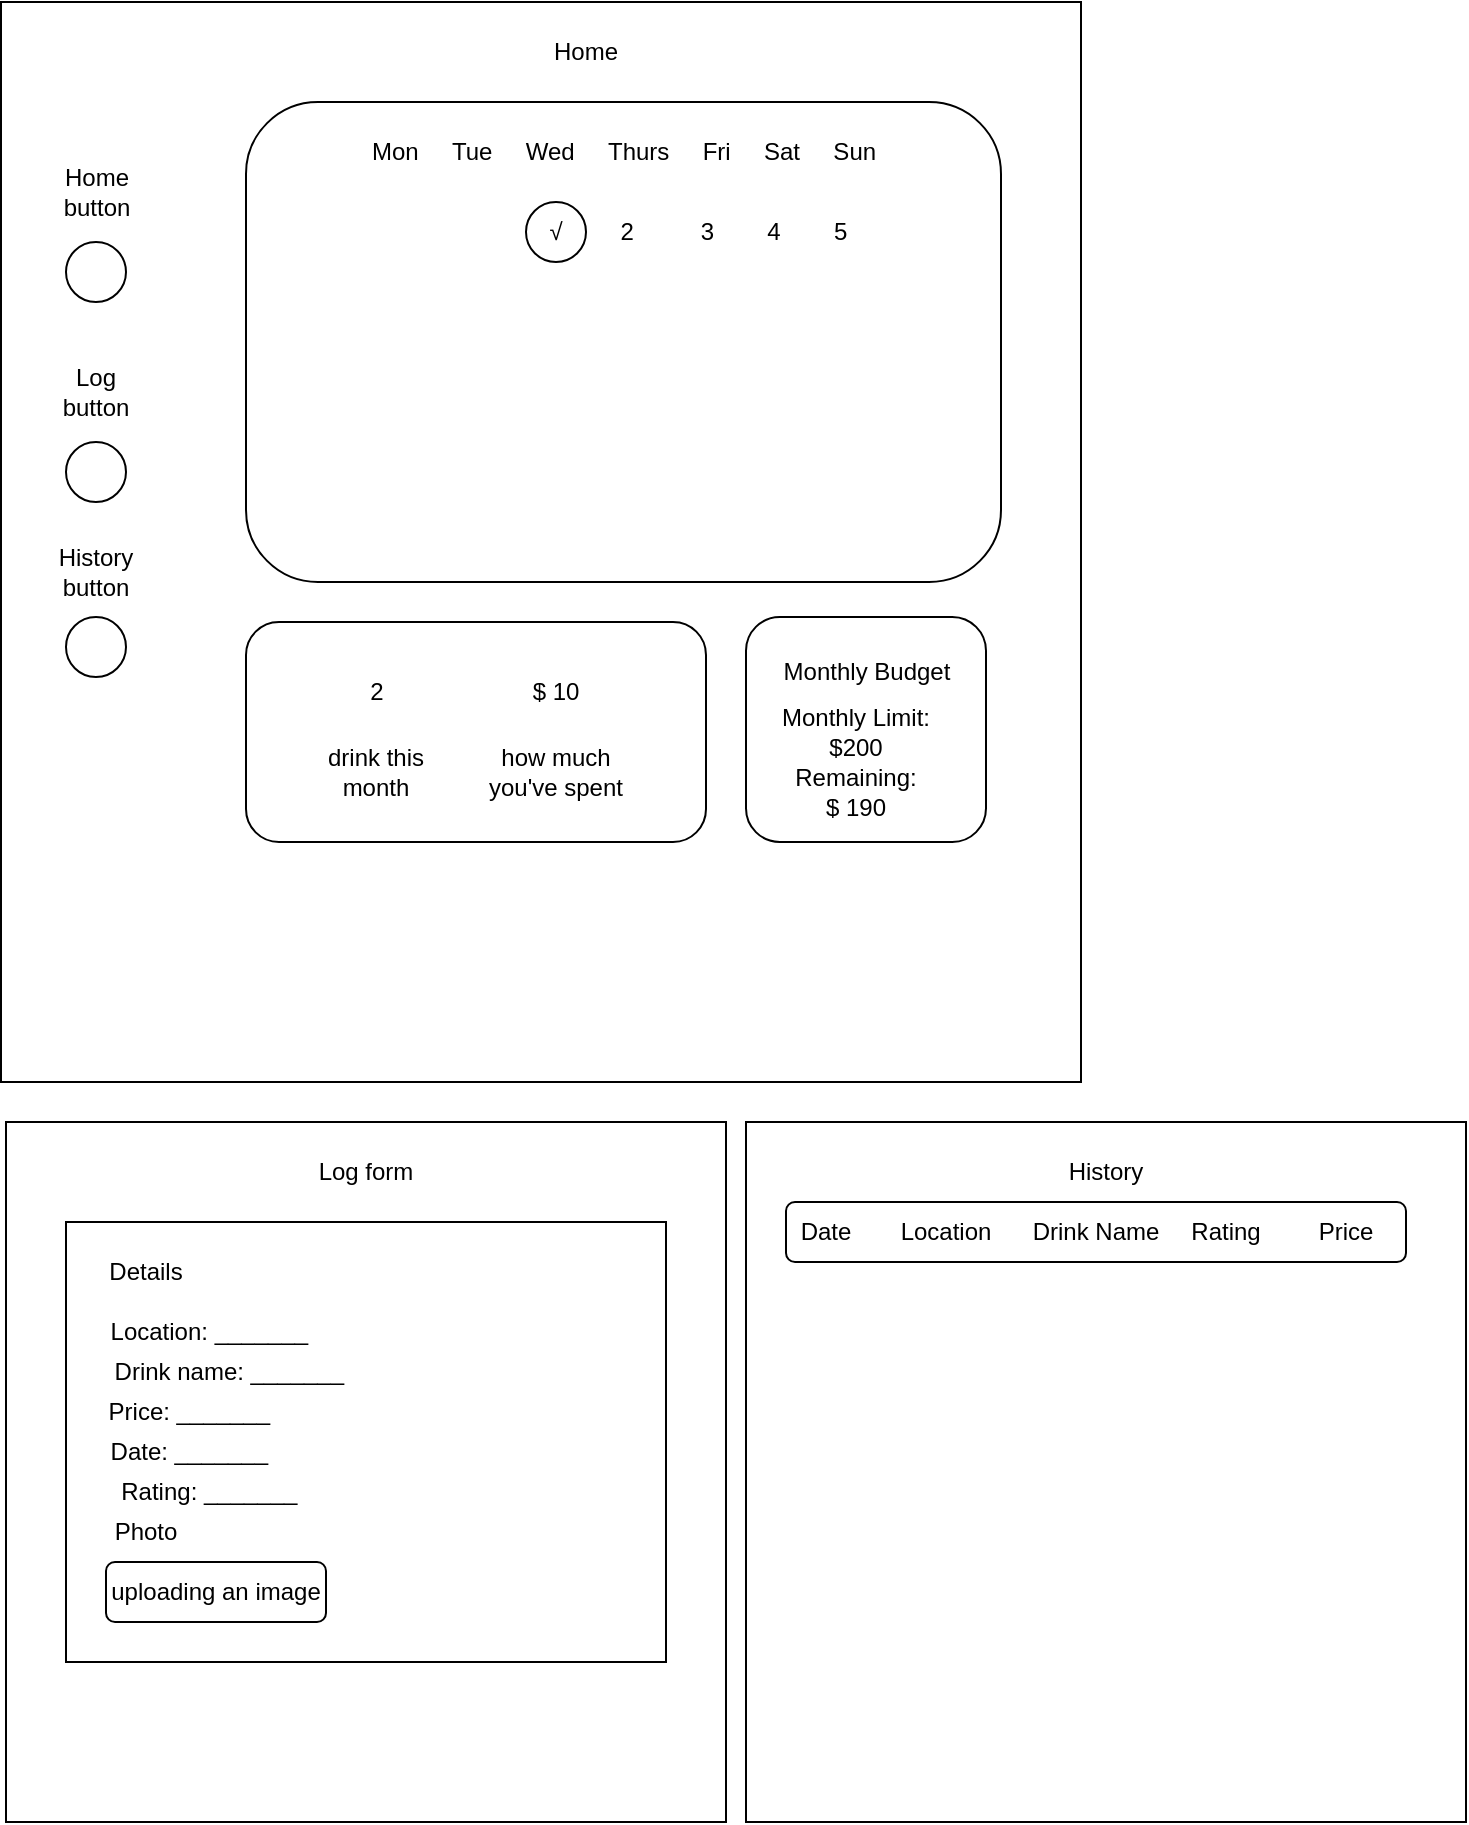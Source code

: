 <mxfile>
    <diagram id="ztWzVDwUu5ihPoLghyrI" name="Page-1">
        <mxGraphModel dx="987" dy="834" grid="1" gridSize="10" guides="1" tooltips="1" connect="1" arrows="1" fold="1" page="1" pageScale="1" pageWidth="850" pageHeight="1100" math="0" shadow="0">
            <root>
                <mxCell id="0"/>
                <mxCell id="1" parent="0"/>
                <mxCell id="2" value="" style="whiteSpace=wrap;html=1;aspect=fixed;" vertex="1" parent="1">
                    <mxGeometry x="27.5" y="40" width="540" height="540" as="geometry"/>
                </mxCell>
                <mxCell id="7" value="" style="ellipse;whiteSpace=wrap;html=1;aspect=fixed;" vertex="1" parent="1">
                    <mxGeometry x="60" y="160" width="30" height="30" as="geometry"/>
                </mxCell>
                <mxCell id="8" value="" style="ellipse;whiteSpace=wrap;html=1;aspect=fixed;" vertex="1" parent="1">
                    <mxGeometry x="60" y="260" width="30" height="30" as="geometry"/>
                </mxCell>
                <mxCell id="11" value="Home&lt;br&gt;button" style="text;html=1;strokeColor=none;fillColor=none;align=center;verticalAlign=middle;whiteSpace=wrap;rounded=0;" vertex="1" parent="1">
                    <mxGeometry x="27.5" y="120" width="95" height="30" as="geometry"/>
                </mxCell>
                <mxCell id="12" value="Log&lt;br&gt;button" style="text;html=1;strokeColor=none;fillColor=none;align=center;verticalAlign=middle;whiteSpace=wrap;rounded=0;" vertex="1" parent="1">
                    <mxGeometry x="45" y="220" width="60" height="30" as="geometry"/>
                </mxCell>
                <mxCell id="13" value="" style="rounded=1;whiteSpace=wrap;html=1;" vertex="1" parent="1">
                    <mxGeometry x="150" y="90" width="377.5" height="240" as="geometry"/>
                </mxCell>
                <mxCell id="14" value="Mon&amp;nbsp; &amp;nbsp; &amp;nbsp;Tue&amp;nbsp; &amp;nbsp; &amp;nbsp;Wed&amp;nbsp; &amp;nbsp; &amp;nbsp;Thurs&amp;nbsp; &amp;nbsp; &amp;nbsp;Fri&amp;nbsp; &amp;nbsp; &amp;nbsp;Sat&amp;nbsp; &amp;nbsp; &amp;nbsp;Sun" style="text;html=1;strokeColor=none;fillColor=none;align=center;verticalAlign=middle;whiteSpace=wrap;rounded=0;" vertex="1" parent="1">
                    <mxGeometry x="148.75" y="100" width="380" height="30" as="geometry"/>
                </mxCell>
                <mxCell id="15" value="&amp;nbsp; &amp;nbsp; &amp;nbsp; &amp;nbsp; &amp;nbsp; &amp;nbsp; &amp;nbsp; &amp;nbsp; &amp;nbsp; &amp;nbsp; &amp;nbsp;2&amp;nbsp; &amp;nbsp; &amp;nbsp; &amp;nbsp; &amp;nbsp; 3&amp;nbsp; &amp;nbsp; &amp;nbsp; &amp;nbsp; 4&amp;nbsp; &amp;nbsp; &amp;nbsp; &amp;nbsp; 5" style="text;html=1;strokeColor=none;fillColor=none;align=center;verticalAlign=middle;whiteSpace=wrap;rounded=0;" vertex="1" parent="1">
                    <mxGeometry x="249" y="140" width="220" height="30" as="geometry"/>
                </mxCell>
                <mxCell id="17" value="√" style="ellipse;whiteSpace=wrap;html=1;aspect=fixed;" vertex="1" parent="1">
                    <mxGeometry x="290" y="140" width="30" height="30" as="geometry"/>
                </mxCell>
                <mxCell id="20" value="" style="rounded=1;whiteSpace=wrap;html=1;" vertex="1" parent="1">
                    <mxGeometry x="150" y="350" width="230" height="110" as="geometry"/>
                </mxCell>
                <mxCell id="21" value="Monthly Limit: $ 100" style="text;html=1;strokeColor=none;fillColor=none;align=center;verticalAlign=middle;whiteSpace=wrap;rounded=0;" vertex="1" parent="1">
                    <mxGeometry x="410" y="400" width="90" height="30" as="geometry"/>
                </mxCell>
                <mxCell id="22" value="2" style="text;html=1;strokeColor=none;fillColor=none;align=center;verticalAlign=middle;whiteSpace=wrap;rounded=0;" vertex="1" parent="1">
                    <mxGeometry x="170" y="360" width="91" height="50" as="geometry"/>
                </mxCell>
                <mxCell id="23" value="drink this month" style="text;html=1;strokeColor=none;fillColor=none;align=center;verticalAlign=middle;whiteSpace=wrap;rounded=0;" vertex="1" parent="1">
                    <mxGeometry x="180" y="410" width="70" height="30" as="geometry"/>
                </mxCell>
                <mxCell id="24" value="$ 10" style="text;html=1;strokeColor=none;fillColor=none;align=center;verticalAlign=middle;whiteSpace=wrap;rounded=0;" vertex="1" parent="1">
                    <mxGeometry x="275" y="370" width="60" height="30" as="geometry"/>
                </mxCell>
                <mxCell id="25" value="how much you've spent" style="text;html=1;strokeColor=none;fillColor=none;align=center;verticalAlign=middle;whiteSpace=wrap;rounded=0;" vertex="1" parent="1">
                    <mxGeometry x="270" y="410" width="70" height="30" as="geometry"/>
                </mxCell>
                <mxCell id="26" value="" style="rounded=1;whiteSpace=wrap;html=1;" vertex="1" parent="1">
                    <mxGeometry x="400" y="347.5" width="120" height="112.5" as="geometry"/>
                </mxCell>
                <mxCell id="27" value="Monthly Budget" style="text;html=1;strokeColor=none;fillColor=none;align=center;verticalAlign=middle;whiteSpace=wrap;rounded=0;" vertex="1" parent="1">
                    <mxGeometry x="397.5" y="360" width="125" height="30" as="geometry"/>
                </mxCell>
                <mxCell id="28" value="Monthly Limit: $200" style="text;html=1;strokeColor=none;fillColor=none;align=center;verticalAlign=middle;whiteSpace=wrap;rounded=0;" vertex="1" parent="1">
                    <mxGeometry x="410" y="390" width="90" height="30" as="geometry"/>
                </mxCell>
                <mxCell id="29" value="Remaining: $ 190" style="text;html=1;strokeColor=none;fillColor=none;align=center;verticalAlign=middle;whiteSpace=wrap;rounded=0;" vertex="1" parent="1">
                    <mxGeometry x="420" y="420" width="70" height="30" as="geometry"/>
                </mxCell>
                <mxCell id="36" value="" style="rounded=0;whiteSpace=wrap;html=1;" vertex="1" parent="1">
                    <mxGeometry x="30" y="600" width="360" height="350" as="geometry"/>
                </mxCell>
                <mxCell id="40" value="" style="ellipse;whiteSpace=wrap;html=1;aspect=fixed;" vertex="1" parent="1">
                    <mxGeometry x="60" y="347.5" width="30" height="30" as="geometry"/>
                </mxCell>
                <mxCell id="41" value="History&lt;br&gt;button" style="text;html=1;strokeColor=none;fillColor=none;align=center;verticalAlign=middle;whiteSpace=wrap;rounded=0;" vertex="1" parent="1">
                    <mxGeometry x="45" y="310" width="60" height="30" as="geometry"/>
                </mxCell>
                <mxCell id="42" value="Log form" style="text;html=1;strokeColor=none;fillColor=none;align=center;verticalAlign=middle;whiteSpace=wrap;rounded=0;" vertex="1" parent="1">
                    <mxGeometry x="180" y="610" width="60" height="30" as="geometry"/>
                </mxCell>
                <mxCell id="43" value="Home" style="text;html=1;strokeColor=none;fillColor=none;align=center;verticalAlign=middle;whiteSpace=wrap;rounded=0;" vertex="1" parent="1">
                    <mxGeometry x="290" y="50" width="60" height="30" as="geometry"/>
                </mxCell>
                <mxCell id="45" value="" style="rounded=0;whiteSpace=wrap;html=1;" vertex="1" parent="1">
                    <mxGeometry x="400" y="600" width="360" height="350" as="geometry"/>
                </mxCell>
                <mxCell id="46" value="History" style="text;html=1;strokeColor=none;fillColor=none;align=center;verticalAlign=middle;whiteSpace=wrap;rounded=0;" vertex="1" parent="1">
                    <mxGeometry x="550" y="610" width="60" height="30" as="geometry"/>
                </mxCell>
                <mxCell id="47" value="" style="rounded=1;whiteSpace=wrap;html=1;" vertex="1" parent="1">
                    <mxGeometry x="420" y="640" width="310" height="30" as="geometry"/>
                </mxCell>
                <mxCell id="48" value="Date" style="text;html=1;strokeColor=none;fillColor=none;align=center;verticalAlign=middle;whiteSpace=wrap;rounded=0;" vertex="1" parent="1">
                    <mxGeometry x="410" y="640" width="60" height="30" as="geometry"/>
                </mxCell>
                <mxCell id="49" value="Location" style="text;html=1;strokeColor=none;fillColor=none;align=center;verticalAlign=middle;whiteSpace=wrap;rounded=0;" vertex="1" parent="1">
                    <mxGeometry x="470" y="640" width="60" height="30" as="geometry"/>
                </mxCell>
                <mxCell id="50" value="Drink Name" style="text;html=1;strokeColor=none;fillColor=none;align=center;verticalAlign=middle;whiteSpace=wrap;rounded=0;" vertex="1" parent="1">
                    <mxGeometry x="540" y="640" width="70" height="30" as="geometry"/>
                </mxCell>
                <mxCell id="51" value="Rating" style="text;html=1;strokeColor=none;fillColor=none;align=center;verticalAlign=middle;whiteSpace=wrap;rounded=0;" vertex="1" parent="1">
                    <mxGeometry x="610" y="640" width="60" height="30" as="geometry"/>
                </mxCell>
                <mxCell id="52" value="Price" style="text;html=1;strokeColor=none;fillColor=none;align=center;verticalAlign=middle;whiteSpace=wrap;rounded=0;" vertex="1" parent="1">
                    <mxGeometry x="670" y="640" width="60" height="30" as="geometry"/>
                </mxCell>
                <mxCell id="53" value="" style="rounded=0;whiteSpace=wrap;html=1;" vertex="1" parent="1">
                    <mxGeometry x="60" y="650" width="300" height="220" as="geometry"/>
                </mxCell>
                <mxCell id="54" value="Details" style="text;html=1;strokeColor=none;fillColor=none;align=center;verticalAlign=middle;whiteSpace=wrap;rounded=0;" vertex="1" parent="1">
                    <mxGeometry x="70" y="660" width="60" height="30" as="geometry"/>
                </mxCell>
                <mxCell id="55" value="&amp;nbsp;Location: _______" style="text;html=1;strokeColor=none;fillColor=none;align=center;verticalAlign=middle;whiteSpace=wrap;rounded=0;" vertex="1" parent="1">
                    <mxGeometry x="60" y="690" width="140" height="30" as="geometry"/>
                </mxCell>
                <mxCell id="56" value="&amp;nbsp;Drink name: _______" style="text;html=1;strokeColor=none;fillColor=none;align=center;verticalAlign=middle;whiteSpace=wrap;rounded=0;" vertex="1" parent="1">
                    <mxGeometry x="70" y="710" width="140" height="30" as="geometry"/>
                </mxCell>
                <mxCell id="57" value="&amp;nbsp;Price: _______" style="text;html=1;strokeColor=none;fillColor=none;align=center;verticalAlign=middle;whiteSpace=wrap;rounded=0;" vertex="1" parent="1">
                    <mxGeometry x="50" y="730" width="140" height="30" as="geometry"/>
                </mxCell>
                <mxCell id="58" value="&amp;nbsp;Date: _______" style="text;html=1;strokeColor=none;fillColor=none;align=center;verticalAlign=middle;whiteSpace=wrap;rounded=0;" vertex="1" parent="1">
                    <mxGeometry x="50" y="750" width="140" height="30" as="geometry"/>
                </mxCell>
                <mxCell id="59" value="&amp;nbsp;Rating: _______" style="text;html=1;strokeColor=none;fillColor=none;align=center;verticalAlign=middle;whiteSpace=wrap;rounded=0;" vertex="1" parent="1">
                    <mxGeometry x="60" y="770" width="140" height="30" as="geometry"/>
                </mxCell>
                <mxCell id="60" value="uploading an image" style="rounded=1;whiteSpace=wrap;html=1;" vertex="1" parent="1">
                    <mxGeometry x="80" y="820" width="110" height="30" as="geometry"/>
                </mxCell>
                <mxCell id="61" value="Photo" style="text;html=1;strokeColor=none;fillColor=none;align=center;verticalAlign=middle;whiteSpace=wrap;rounded=0;" vertex="1" parent="1">
                    <mxGeometry x="70" y="790" width="60" height="30" as="geometry"/>
                </mxCell>
            </root>
        </mxGraphModel>
    </diagram>
</mxfile>